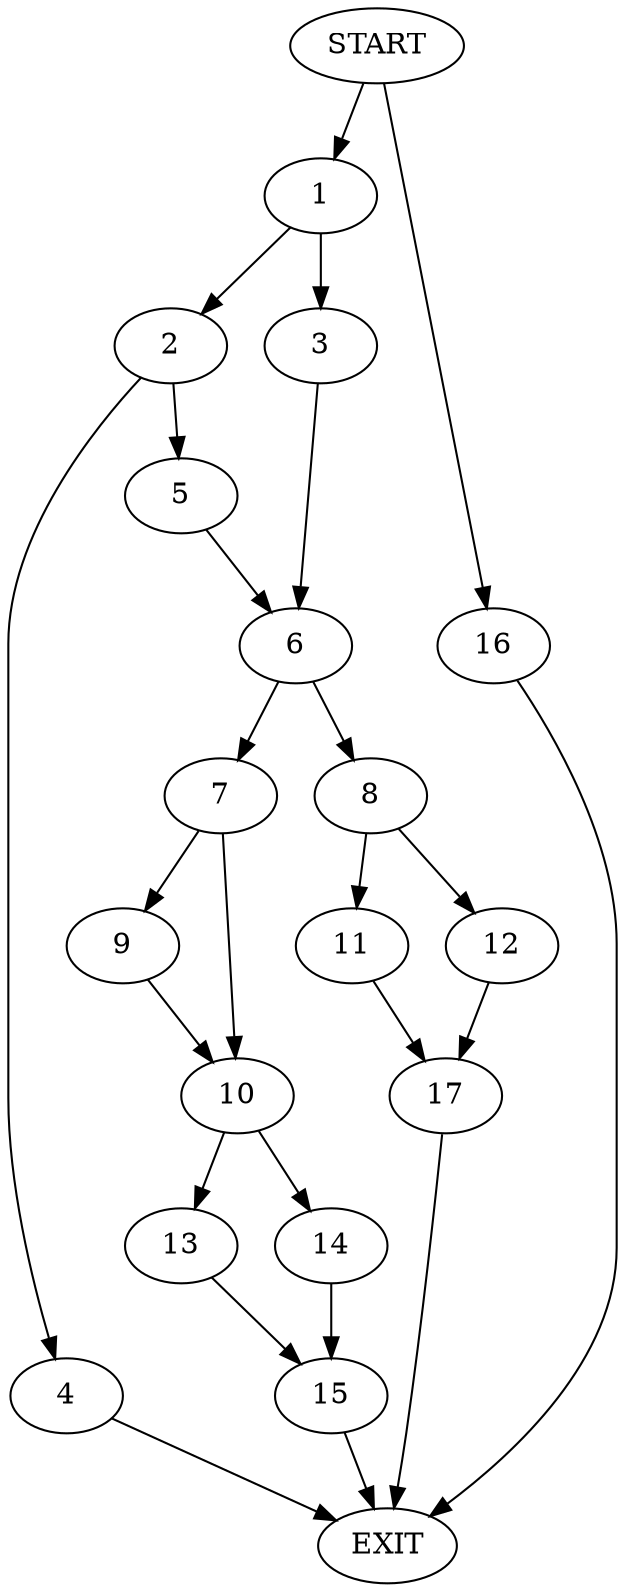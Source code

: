 digraph {
0 [label="START"]
18 [label="EXIT"]
0 -> 1
1 -> 2
1 -> 3
2 -> 4
2 -> 5
3 -> 6
6 -> 7
6 -> 8
4 -> 18
5 -> 6
7 -> 9
7 -> 10
8 -> 11
8 -> 12
9 -> 10
10 -> 13
10 -> 14
13 -> 15
14 -> 15
15 -> 18
0 -> 16
16 -> 18
11 -> 17
12 -> 17
17 -> 18
}
